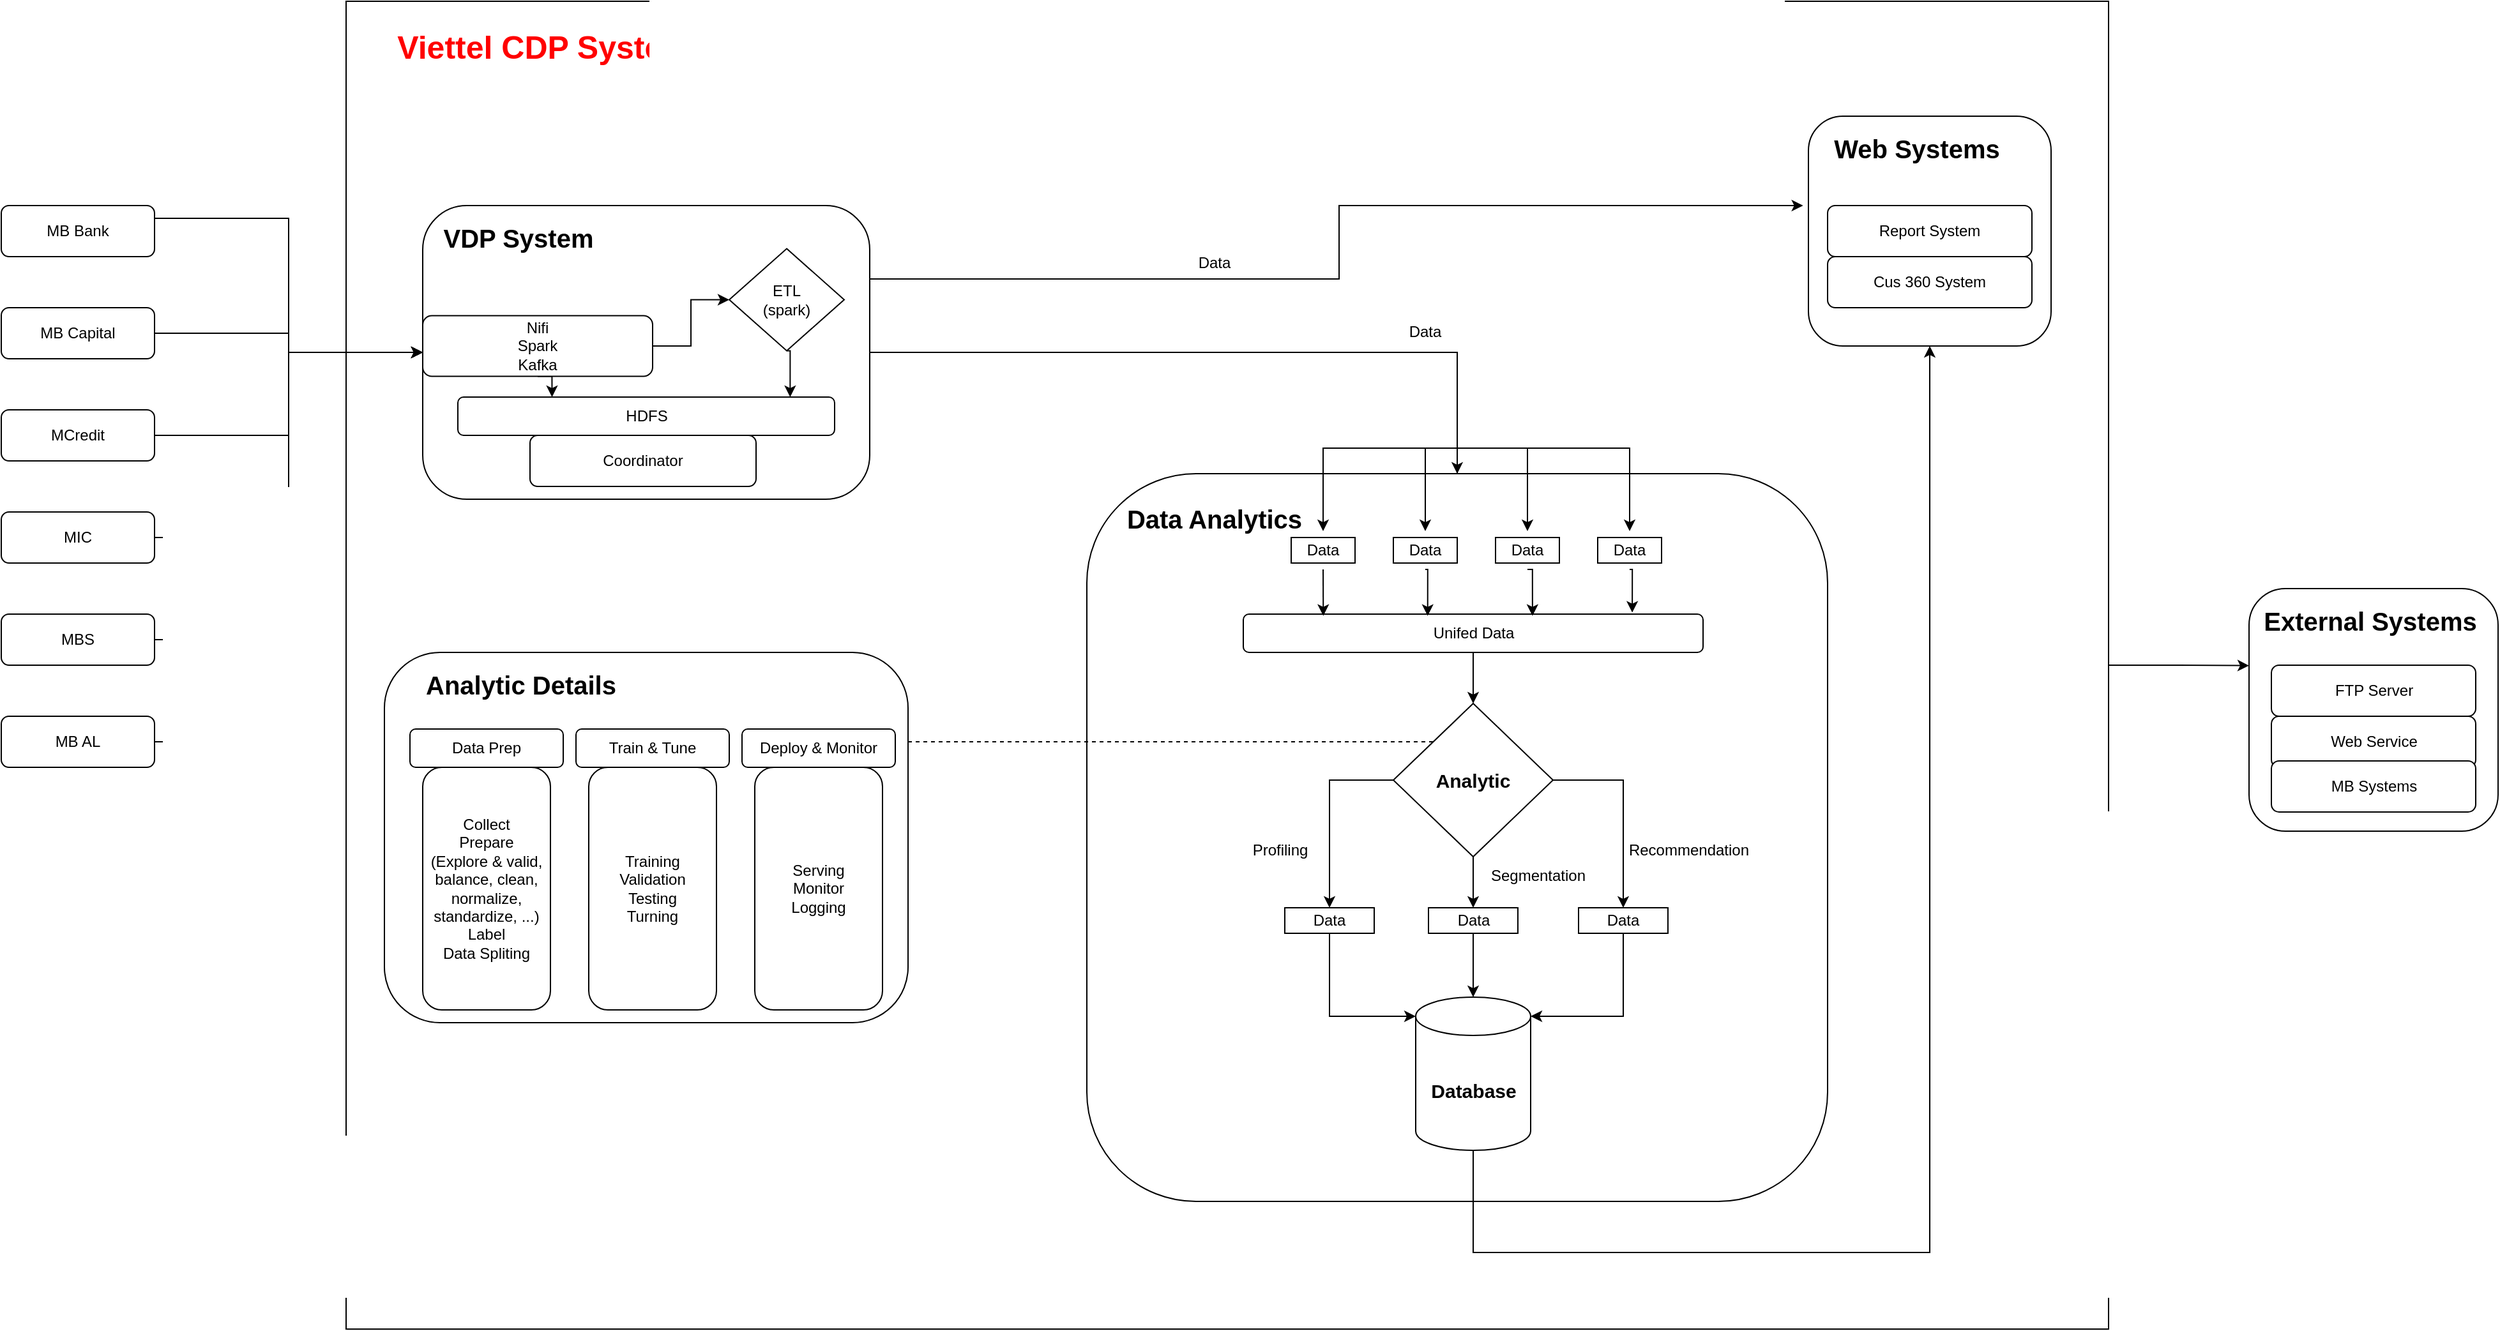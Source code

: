 <mxfile version="15.9.1" type="github">
  <diagram id="E9fBT4m2V5TzD126yxOy" name="Page-1">
    <mxGraphModel dx="2089" dy="1109" grid="1" gridSize="10" guides="1" tooltips="1" connect="1" arrows="1" fold="1" page="1" pageScale="1" pageWidth="827" pageHeight="1169" math="0" shadow="0">
      <root>
        <mxCell id="0" />
        <mxCell id="1" parent="0" />
        <mxCell id="HtLVL3ucZdKSQipHc-B--118" style="edgeStyle=orthogonalEdgeStyle;rounded=0;orthogonalLoop=1;jettySize=auto;html=1;exitX=1;exitY=0.5;exitDx=0;exitDy=0;" edge="1" parent="1" source="HtLVL3ucZdKSQipHc-B--117">
          <mxGeometry relative="1" as="geometry">
            <mxPoint x="1910" y="590.333" as="targetPoint" />
          </mxGeometry>
        </mxCell>
        <mxCell id="HtLVL3ucZdKSQipHc-B--117" value="" style="rounded=0;whiteSpace=wrap;html=1;" vertex="1" parent="1">
          <mxGeometry x="420" y="70" width="1380" height="1040" as="geometry" />
        </mxCell>
        <mxCell id="HtLVL3ucZdKSQipHc-B--114" value="" style="rounded=1;whiteSpace=wrap;html=1;" vertex="1" parent="1">
          <mxGeometry x="1565" y="160" width="190" height="180" as="geometry" />
        </mxCell>
        <mxCell id="HtLVL3ucZdKSQipHc-B--90" value="" style="rounded=1;whiteSpace=wrap;html=1;" vertex="1" parent="1">
          <mxGeometry x="1910" y="530" width="195" height="190" as="geometry" />
        </mxCell>
        <mxCell id="HtLVL3ucZdKSQipHc-B--38" value="" style="rounded=1;whiteSpace=wrap;html=1;" vertex="1" parent="1">
          <mxGeometry x="1000" y="440" width="580" height="570" as="geometry" />
        </mxCell>
        <mxCell id="HtLVL3ucZdKSQipHc-B--84" style="edgeStyle=orthogonalEdgeStyle;rounded=0;orthogonalLoop=1;jettySize=auto;html=1;exitX=0.5;exitY=0;exitDx=0;exitDy=0;entryX=0.5;entryY=0;entryDx=0;entryDy=0;" edge="1" parent="1" source="HtLVL3ucZdKSQipHc-B--38" target="HtLVL3ucZdKSQipHc-B--42">
          <mxGeometry relative="1" as="geometry" />
        </mxCell>
        <mxCell id="HtLVL3ucZdKSQipHc-B--85" style="edgeStyle=orthogonalEdgeStyle;rounded=0;orthogonalLoop=1;jettySize=auto;html=1;exitX=0.5;exitY=0;exitDx=0;exitDy=0;entryX=0.5;entryY=0;entryDx=0;entryDy=0;" edge="1" parent="1" source="HtLVL3ucZdKSQipHc-B--38" target="HtLVL3ucZdKSQipHc-B--49">
          <mxGeometry relative="1" as="geometry" />
        </mxCell>
        <mxCell id="HtLVL3ucZdKSQipHc-B--86" style="edgeStyle=orthogonalEdgeStyle;rounded=0;orthogonalLoop=1;jettySize=auto;html=1;exitX=0.5;exitY=0;exitDx=0;exitDy=0;entryX=0.5;entryY=0;entryDx=0;entryDy=0;" edge="1" parent="1" source="HtLVL3ucZdKSQipHc-B--38" target="HtLVL3ucZdKSQipHc-B--50">
          <mxGeometry relative="1" as="geometry" />
        </mxCell>
        <mxCell id="HtLVL3ucZdKSQipHc-B--87" style="edgeStyle=orthogonalEdgeStyle;rounded=0;orthogonalLoop=1;jettySize=auto;html=1;exitX=0.5;exitY=0;exitDx=0;exitDy=0;entryX=0.5;entryY=0;entryDx=0;entryDy=0;" edge="1" parent="1" source="HtLVL3ucZdKSQipHc-B--38" target="HtLVL3ucZdKSQipHc-B--51">
          <mxGeometry relative="1" as="geometry" />
        </mxCell>
        <mxCell id="HtLVL3ucZdKSQipHc-B--63" style="edgeStyle=orthogonalEdgeStyle;rounded=0;orthogonalLoop=1;jettySize=auto;html=1;exitX=1;exitY=0.5;exitDx=0;exitDy=0;entryX=0;entryY=0.5;entryDx=0;entryDy=0;" edge="1" parent="1" source="dM-LrjkzCSH52umCXKLX-1" target="dM-LrjkzCSH52umCXKLX-8">
          <mxGeometry relative="1" as="geometry" />
        </mxCell>
        <mxCell id="dM-LrjkzCSH52umCXKLX-1" value="MB AL" style="rounded=1;whiteSpace=wrap;html=1;" parent="1" vertex="1">
          <mxGeometry x="150" y="630" width="120" height="40" as="geometry" />
        </mxCell>
        <mxCell id="HtLVL3ucZdKSQipHc-B--69" style="edgeStyle=orthogonalEdgeStyle;rounded=0;orthogonalLoop=1;jettySize=auto;html=1;exitX=1;exitY=0.5;exitDx=0;exitDy=0;entryX=0;entryY=0.5;entryDx=0;entryDy=0;" edge="1" parent="1" source="dM-LrjkzCSH52umCXKLX-2" target="dM-LrjkzCSH52umCXKLX-8">
          <mxGeometry relative="1" as="geometry" />
        </mxCell>
        <mxCell id="dM-LrjkzCSH52umCXKLX-2" value="MB Capital" style="rounded=1;whiteSpace=wrap;html=1;" parent="1" vertex="1">
          <mxGeometry x="150" y="310" width="120" height="40" as="geometry" />
        </mxCell>
        <mxCell id="HtLVL3ucZdKSQipHc-B--66" style="edgeStyle=orthogonalEdgeStyle;rounded=0;orthogonalLoop=1;jettySize=auto;html=1;exitX=1;exitY=0.25;exitDx=0;exitDy=0;entryX=0;entryY=0.5;entryDx=0;entryDy=0;" edge="1" parent="1" source="dM-LrjkzCSH52umCXKLX-3" target="dM-LrjkzCSH52umCXKLX-8">
          <mxGeometry relative="1" as="geometry" />
        </mxCell>
        <mxCell id="dM-LrjkzCSH52umCXKLX-3" value="MB Bank" style="rounded=1;whiteSpace=wrap;html=1;labelBackgroundColor=default;" parent="1" vertex="1">
          <mxGeometry x="150" y="230" width="120" height="40" as="geometry" />
        </mxCell>
        <mxCell id="HtLVL3ucZdKSQipHc-B--75" style="edgeStyle=orthogonalEdgeStyle;rounded=0;orthogonalLoop=1;jettySize=auto;html=1;exitX=1;exitY=0.5;exitDx=0;exitDy=0;entryX=0;entryY=0.5;entryDx=0;entryDy=0;" edge="1" parent="1" source="dM-LrjkzCSH52umCXKLX-4" target="dM-LrjkzCSH52umCXKLX-8">
          <mxGeometry relative="1" as="geometry" />
        </mxCell>
        <mxCell id="dM-LrjkzCSH52umCXKLX-4" value="MCredit" style="rounded=1;whiteSpace=wrap;html=1;" parent="1" vertex="1">
          <mxGeometry x="150" y="390" width="120" height="40" as="geometry" />
        </mxCell>
        <mxCell id="HtLVL3ucZdKSQipHc-B--65" style="edgeStyle=orthogonalEdgeStyle;rounded=0;orthogonalLoop=1;jettySize=auto;html=1;exitX=1;exitY=0.5;exitDx=0;exitDy=0;entryX=0;entryY=0.5;entryDx=0;entryDy=0;" edge="1" parent="1" source="dM-LrjkzCSH52umCXKLX-5" target="dM-LrjkzCSH52umCXKLX-8">
          <mxGeometry relative="1" as="geometry" />
        </mxCell>
        <mxCell id="dM-LrjkzCSH52umCXKLX-5" value="MIC" style="rounded=1;whiteSpace=wrap;html=1;" parent="1" vertex="1">
          <mxGeometry x="150" y="470" width="120" height="40" as="geometry" />
        </mxCell>
        <mxCell id="HtLVL3ucZdKSQipHc-B--64" style="edgeStyle=orthogonalEdgeStyle;rounded=0;orthogonalLoop=1;jettySize=auto;html=1;exitX=1;exitY=0.5;exitDx=0;exitDy=0;entryX=0;entryY=0.5;entryDx=0;entryDy=0;" edge="1" parent="1" source="dM-LrjkzCSH52umCXKLX-6" target="dM-LrjkzCSH52umCXKLX-8">
          <mxGeometry relative="1" as="geometry" />
        </mxCell>
        <mxCell id="dM-LrjkzCSH52umCXKLX-6" value="MBS" style="rounded=1;whiteSpace=wrap;html=1;" parent="1" vertex="1">
          <mxGeometry x="150" y="550" width="120" height="40" as="geometry" />
        </mxCell>
        <mxCell id="HtLVL3ucZdKSQipHc-B--82" style="edgeStyle=orthogonalEdgeStyle;rounded=0;orthogonalLoop=1;jettySize=auto;html=1;exitX=1;exitY=0.5;exitDx=0;exitDy=0;entryX=0.5;entryY=0;entryDx=0;entryDy=0;" edge="1" parent="1" source="dM-LrjkzCSH52umCXKLX-8" target="HtLVL3ucZdKSQipHc-B--38">
          <mxGeometry relative="1" as="geometry" />
        </mxCell>
        <mxCell id="HtLVL3ucZdKSQipHc-B--116" style="edgeStyle=orthogonalEdgeStyle;rounded=0;orthogonalLoop=1;jettySize=auto;html=1;exitX=1;exitY=0.25;exitDx=0;exitDy=0;entryX=-0.022;entryY=0.389;entryDx=0;entryDy=0;entryPerimeter=0;" edge="1" parent="1" source="dM-LrjkzCSH52umCXKLX-8" target="HtLVL3ucZdKSQipHc-B--114">
          <mxGeometry relative="1" as="geometry">
            <mxPoint x="1560" y="230" as="targetPoint" />
          </mxGeometry>
        </mxCell>
        <mxCell id="dM-LrjkzCSH52umCXKLX-8" value="" style="rounded=1;whiteSpace=wrap;html=1;" parent="1" vertex="1">
          <mxGeometry x="480" y="230" width="350" height="230" as="geometry" />
        </mxCell>
        <mxCell id="dM-LrjkzCSH52umCXKLX-9" value="VDP System" style="text;html=1;strokeColor=none;fillColor=none;align=center;verticalAlign=middle;whiteSpace=wrap;rounded=0;fontSize=20;fontColor=#000000;fontStyle=1" parent="1" vertex="1">
          <mxGeometry x="490" y="240" width="130" height="30" as="geometry" />
        </mxCell>
        <mxCell id="dM-LrjkzCSH52umCXKLX-10" value="HDFS" style="rounded=1;whiteSpace=wrap;html=1;" parent="1" vertex="1">
          <mxGeometry x="507.5" y="380" width="295" height="30" as="geometry" />
        </mxCell>
        <mxCell id="HtLVL3ucZdKSQipHc-B--79" style="edgeStyle=orthogonalEdgeStyle;rounded=0;orthogonalLoop=1;jettySize=auto;html=1;exitX=0.5;exitY=1;exitDx=0;exitDy=0;entryX=0.882;entryY=0;entryDx=0;entryDy=0;entryPerimeter=0;" edge="1" parent="1" source="dM-LrjkzCSH52umCXKLX-12" target="dM-LrjkzCSH52umCXKLX-10">
          <mxGeometry relative="1" as="geometry" />
        </mxCell>
        <mxCell id="dM-LrjkzCSH52umCXKLX-12" value="ETL&lt;br&gt;(spark)" style="rhombus;whiteSpace=wrap;html=1;" parent="1" vertex="1">
          <mxGeometry x="720" y="263.75" width="90" height="80" as="geometry" />
        </mxCell>
        <mxCell id="dM-LrjkzCSH52umCXKLX-13" value="" style="rounded=1;whiteSpace=wrap;html=1;" parent="1" vertex="1">
          <mxGeometry x="450" y="580" width="410" height="290" as="geometry" />
        </mxCell>
        <mxCell id="HtLVL3ucZdKSQipHc-B--103" style="edgeStyle=orthogonalEdgeStyle;rounded=0;orthogonalLoop=1;jettySize=auto;html=1;exitX=0.5;exitY=1;exitDx=0;exitDy=0;entryX=0.5;entryY=0;entryDx=0;entryDy=0;" edge="1" parent="1" source="dM-LrjkzCSH52umCXKLX-20" target="dM-LrjkzCSH52umCXKLX-21">
          <mxGeometry relative="1" as="geometry" />
        </mxCell>
        <mxCell id="dM-LrjkzCSH52umCXKLX-20" value="Unifed Data" style="rounded=1;whiteSpace=wrap;html=1;" parent="1" vertex="1">
          <mxGeometry x="1122.5" y="550" width="360" height="30" as="geometry" />
        </mxCell>
        <mxCell id="HtLVL3ucZdKSQipHc-B--104" style="edgeStyle=orthogonalEdgeStyle;rounded=0;orthogonalLoop=1;jettySize=auto;html=1;exitX=0.5;exitY=1;exitDx=0;exitDy=0;entryX=0.5;entryY=0;entryDx=0;entryDy=0;" edge="1" parent="1" source="dM-LrjkzCSH52umCXKLX-21" target="HtLVL3ucZdKSQipHc-B--96">
          <mxGeometry relative="1" as="geometry" />
        </mxCell>
        <mxCell id="HtLVL3ucZdKSQipHc-B--105" style="edgeStyle=orthogonalEdgeStyle;rounded=0;orthogonalLoop=1;jettySize=auto;html=1;exitX=0;exitY=0.5;exitDx=0;exitDy=0;entryX=0.5;entryY=0;entryDx=0;entryDy=0;" edge="1" parent="1" source="dM-LrjkzCSH52umCXKLX-21" target="HtLVL3ucZdKSQipHc-B--95">
          <mxGeometry relative="1" as="geometry" />
        </mxCell>
        <mxCell id="HtLVL3ucZdKSQipHc-B--106" style="edgeStyle=orthogonalEdgeStyle;rounded=0;orthogonalLoop=1;jettySize=auto;html=1;exitX=1;exitY=0.5;exitDx=0;exitDy=0;entryX=0.5;entryY=0;entryDx=0;entryDy=0;" edge="1" parent="1" source="dM-LrjkzCSH52umCXKLX-21" target="HtLVL3ucZdKSQipHc-B--97">
          <mxGeometry relative="1" as="geometry" />
        </mxCell>
        <mxCell id="dM-LrjkzCSH52umCXKLX-21" value="Analytic" style="rhombus;whiteSpace=wrap;html=1;fontSize=15;fontStyle=1" parent="1" vertex="1">
          <mxGeometry x="1240" y="620" width="125" height="120" as="geometry" />
        </mxCell>
        <mxCell id="dM-LrjkzCSH52umCXKLX-24" value="Data Analytics&lt;br style=&quot;font-size: 20px;&quot;&gt;" style="text;html=1;strokeColor=none;fillColor=none;align=center;verticalAlign=middle;whiteSpace=wrap;rounded=0;fontSize=20;fontColor=#000000;fontStyle=1" parent="1" vertex="1">
          <mxGeometry x="1030" y="460" width="140" height="30" as="geometry" />
        </mxCell>
        <mxCell id="HtLVL3ucZdKSQipHc-B--77" style="edgeStyle=orthogonalEdgeStyle;rounded=0;orthogonalLoop=1;jettySize=auto;html=1;exitX=1;exitY=0.5;exitDx=0;exitDy=0;entryX=0;entryY=0.5;entryDx=0;entryDy=0;" edge="1" parent="1" source="HtLVL3ucZdKSQipHc-B--2" target="dM-LrjkzCSH52umCXKLX-12">
          <mxGeometry relative="1" as="geometry" />
        </mxCell>
        <mxCell id="HtLVL3ucZdKSQipHc-B--80" style="edgeStyle=orthogonalEdgeStyle;rounded=0;orthogonalLoop=1;jettySize=auto;html=1;exitX=0.5;exitY=1;exitDx=0;exitDy=0;entryX=0.25;entryY=0;entryDx=0;entryDy=0;" edge="1" parent="1" source="HtLVL3ucZdKSQipHc-B--2" target="dM-LrjkzCSH52umCXKLX-10">
          <mxGeometry relative="1" as="geometry" />
        </mxCell>
        <mxCell id="HtLVL3ucZdKSQipHc-B--2" value="&lt;span&gt;Nifi&lt;/span&gt;&lt;br&gt;&lt;span&gt;Spark&lt;/span&gt;&lt;br&gt;&lt;span&gt;Kafka&lt;/span&gt;" style="rounded=1;whiteSpace=wrap;html=1;" vertex="1" parent="1">
          <mxGeometry x="480" y="316.25" width="180" height="47.5" as="geometry" />
        </mxCell>
        <mxCell id="HtLVL3ucZdKSQipHc-B--6" value="" style="rounded=0;whiteSpace=wrap;html=1;" vertex="1" parent="1">
          <mxGeometry x="1160" y="490" width="50" height="20" as="geometry" />
        </mxCell>
        <mxCell id="HtLVL3ucZdKSQipHc-B--7" value="" style="rounded=0;whiteSpace=wrap;html=1;" vertex="1" parent="1">
          <mxGeometry x="1240" y="490" width="50" height="20" as="geometry" />
        </mxCell>
        <mxCell id="HtLVL3ucZdKSQipHc-B--8" value="" style="rounded=0;whiteSpace=wrap;html=1;" vertex="1" parent="1">
          <mxGeometry x="1320" y="490" width="50" height="20" as="geometry" />
        </mxCell>
        <mxCell id="HtLVL3ucZdKSQipHc-B--9" value="" style="rounded=0;whiteSpace=wrap;html=1;" vertex="1" parent="1">
          <mxGeometry x="1400" y="490" width="50" height="20" as="geometry" />
        </mxCell>
        <mxCell id="HtLVL3ucZdKSQipHc-B--17" value="Report System" style="rounded=1;whiteSpace=wrap;html=1;" vertex="1" parent="1">
          <mxGeometry x="1580" y="230" width="160" height="40" as="geometry" />
        </mxCell>
        <mxCell id="HtLVL3ucZdKSQipHc-B--18" value="Cus 360 System" style="rounded=1;whiteSpace=wrap;html=1;" vertex="1" parent="1">
          <mxGeometry x="1580" y="270" width="160" height="40" as="geometry" />
        </mxCell>
        <mxCell id="HtLVL3ucZdKSQipHc-B--22" value="FTP Server" style="rounded=1;whiteSpace=wrap;html=1;" vertex="1" parent="1">
          <mxGeometry x="1927.5" y="590" width="160" height="40" as="geometry" />
        </mxCell>
        <mxCell id="HtLVL3ucZdKSQipHc-B--24" value="Web Service" style="rounded=1;whiteSpace=wrap;html=1;" vertex="1" parent="1">
          <mxGeometry x="1927.5" y="630" width="160" height="40" as="geometry" />
        </mxCell>
        <mxCell id="HtLVL3ucZdKSQipHc-B--25" value="MB Systems" style="rounded=1;whiteSpace=wrap;html=1;" vertex="1" parent="1">
          <mxGeometry x="1927.5" y="665" width="160" height="40" as="geometry" />
        </mxCell>
        <mxCell id="HtLVL3ucZdKSQipHc-B--30" value="Data Prep" style="rounded=1;whiteSpace=wrap;html=1;" vertex="1" parent="1">
          <mxGeometry x="470" y="640" width="120" height="30" as="geometry" />
        </mxCell>
        <mxCell id="HtLVL3ucZdKSQipHc-B--31" value="Train &amp;amp; Tune" style="rounded=1;whiteSpace=wrap;html=1;" vertex="1" parent="1">
          <mxGeometry x="600" y="640" width="120" height="30" as="geometry" />
        </mxCell>
        <mxCell id="HtLVL3ucZdKSQipHc-B--32" value="Deploy &amp;amp; Monitor" style="rounded=1;whiteSpace=wrap;html=1;" vertex="1" parent="1">
          <mxGeometry x="730" y="640" width="120" height="30" as="geometry" />
        </mxCell>
        <mxCell id="HtLVL3ucZdKSQipHc-B--33" value="Collect&lt;br&gt;Prepare&lt;br&gt;(Explore &amp;amp; valid, balance, clean, normalize, standardize, ...)&lt;br&gt;Label&lt;br&gt;Data Spliting" style="rounded=1;whiteSpace=wrap;html=1;" vertex="1" parent="1">
          <mxGeometry x="480" y="670" width="100" height="190" as="geometry" />
        </mxCell>
        <mxCell id="HtLVL3ucZdKSQipHc-B--34" value="Training&lt;br&gt;Validation&lt;br&gt;Testing&lt;br&gt;Turning" style="rounded=1;whiteSpace=wrap;html=1;" vertex="1" parent="1">
          <mxGeometry x="610" y="670" width="100" height="190" as="geometry" />
        </mxCell>
        <mxCell id="HtLVL3ucZdKSQipHc-B--35" value="Serving&lt;br&gt;Monitor&lt;br&gt;Logging&lt;br&gt;" style="rounded=1;whiteSpace=wrap;html=1;" vertex="1" parent="1">
          <mxGeometry x="740" y="670" width="100" height="190" as="geometry" />
        </mxCell>
        <mxCell id="HtLVL3ucZdKSQipHc-B--113" style="edgeStyle=orthogonalEdgeStyle;rounded=0;orthogonalLoop=1;jettySize=auto;html=1;exitX=0.5;exitY=1;exitDx=0;exitDy=0;exitPerimeter=0;" edge="1" parent="1" source="HtLVL3ucZdKSQipHc-B--40">
          <mxGeometry relative="1" as="geometry">
            <mxPoint x="1660" y="340" as="targetPoint" />
            <Array as="points">
              <mxPoint x="1303" y="1050" />
              <mxPoint x="1660" y="1050" />
            </Array>
          </mxGeometry>
        </mxCell>
        <mxCell id="HtLVL3ucZdKSQipHc-B--40" value="Database" style="shape=cylinder3;whiteSpace=wrap;html=1;boundedLbl=1;backgroundOutline=1;size=15;fontSize=15;fontStyle=1" vertex="1" parent="1">
          <mxGeometry x="1257.5" y="850" width="90" height="120" as="geometry" />
        </mxCell>
        <mxCell id="HtLVL3ucZdKSQipHc-B--98" style="edgeStyle=orthogonalEdgeStyle;rounded=0;orthogonalLoop=1;jettySize=auto;html=1;exitX=0.5;exitY=1;exitDx=0;exitDy=0;entryX=0.174;entryY=0.045;entryDx=0;entryDy=0;entryPerimeter=0;" edge="1" parent="1" source="HtLVL3ucZdKSQipHc-B--42" target="dM-LrjkzCSH52umCXKLX-20">
          <mxGeometry relative="1" as="geometry" />
        </mxCell>
        <mxCell id="HtLVL3ucZdKSQipHc-B--42" value="Data" style="text;html=1;strokeColor=none;fillColor=none;align=center;verticalAlign=middle;whiteSpace=wrap;rounded=0;" vertex="1" parent="1">
          <mxGeometry x="1155" y="485" width="60" height="30" as="geometry" />
        </mxCell>
        <mxCell id="HtLVL3ucZdKSQipHc-B--100" style="edgeStyle=orthogonalEdgeStyle;rounded=0;orthogonalLoop=1;jettySize=auto;html=1;exitX=0.5;exitY=1;exitDx=0;exitDy=0;entryX=0.401;entryY=0.045;entryDx=0;entryDy=0;entryPerimeter=0;" edge="1" parent="1" source="HtLVL3ucZdKSQipHc-B--49" target="dM-LrjkzCSH52umCXKLX-20">
          <mxGeometry relative="1" as="geometry" />
        </mxCell>
        <mxCell id="HtLVL3ucZdKSQipHc-B--49" value="Data" style="text;html=1;strokeColor=none;fillColor=none;align=center;verticalAlign=middle;whiteSpace=wrap;rounded=0;" vertex="1" parent="1">
          <mxGeometry x="1235" y="485" width="60" height="30" as="geometry" />
        </mxCell>
        <mxCell id="HtLVL3ucZdKSQipHc-B--101" style="edgeStyle=orthogonalEdgeStyle;rounded=0;orthogonalLoop=1;jettySize=auto;html=1;exitX=0.5;exitY=1;exitDx=0;exitDy=0;entryX=0.629;entryY=0.045;entryDx=0;entryDy=0;entryPerimeter=0;" edge="1" parent="1" source="HtLVL3ucZdKSQipHc-B--50" target="dM-LrjkzCSH52umCXKLX-20">
          <mxGeometry relative="1" as="geometry" />
        </mxCell>
        <mxCell id="HtLVL3ucZdKSQipHc-B--50" value="Data" style="text;html=1;strokeColor=none;fillColor=none;align=center;verticalAlign=middle;whiteSpace=wrap;rounded=0;" vertex="1" parent="1">
          <mxGeometry x="1315" y="485" width="60" height="30" as="geometry" />
        </mxCell>
        <mxCell id="HtLVL3ucZdKSQipHc-B--102" style="edgeStyle=orthogonalEdgeStyle;rounded=0;orthogonalLoop=1;jettySize=auto;html=1;exitX=0.5;exitY=1;exitDx=0;exitDy=0;entryX=0.846;entryY=-0.04;entryDx=0;entryDy=0;entryPerimeter=0;" edge="1" parent="1" source="HtLVL3ucZdKSQipHc-B--51" target="dM-LrjkzCSH52umCXKLX-20">
          <mxGeometry relative="1" as="geometry" />
        </mxCell>
        <mxCell id="HtLVL3ucZdKSQipHc-B--51" value="Data" style="text;html=1;strokeColor=none;fillColor=none;align=center;verticalAlign=middle;whiteSpace=wrap;rounded=0;" vertex="1" parent="1">
          <mxGeometry x="1395" y="485" width="60" height="30" as="geometry" />
        </mxCell>
        <mxCell id="HtLVL3ucZdKSQipHc-B--61" value="Coordinator" style="rounded=1;whiteSpace=wrap;html=1;" vertex="1" parent="1">
          <mxGeometry x="564" y="410" width="177" height="40" as="geometry" />
        </mxCell>
        <mxCell id="HtLVL3ucZdKSQipHc-B--110" style="edgeStyle=orthogonalEdgeStyle;rounded=0;orthogonalLoop=1;jettySize=auto;html=1;exitX=0.5;exitY=1;exitDx=0;exitDy=0;entryX=0;entryY=0;entryDx=0;entryDy=15;entryPerimeter=0;" edge="1" parent="1" source="HtLVL3ucZdKSQipHc-B--95" target="HtLVL3ucZdKSQipHc-B--40">
          <mxGeometry relative="1" as="geometry" />
        </mxCell>
        <mxCell id="HtLVL3ucZdKSQipHc-B--95" value="Data" style="rounded=0;whiteSpace=wrap;html=1;" vertex="1" parent="1">
          <mxGeometry x="1155" y="780" width="70" height="20" as="geometry" />
        </mxCell>
        <mxCell id="HtLVL3ucZdKSQipHc-B--109" style="edgeStyle=orthogonalEdgeStyle;rounded=0;orthogonalLoop=1;jettySize=auto;html=1;exitX=0.5;exitY=1;exitDx=0;exitDy=0;entryX=0.5;entryY=0;entryDx=0;entryDy=0;entryPerimeter=0;" edge="1" parent="1" source="HtLVL3ucZdKSQipHc-B--96" target="HtLVL3ucZdKSQipHc-B--40">
          <mxGeometry relative="1" as="geometry" />
        </mxCell>
        <mxCell id="HtLVL3ucZdKSQipHc-B--96" value="Data" style="rounded=0;whiteSpace=wrap;html=1;" vertex="1" parent="1">
          <mxGeometry x="1267.5" y="780" width="70" height="20" as="geometry" />
        </mxCell>
        <mxCell id="HtLVL3ucZdKSQipHc-B--108" style="edgeStyle=orthogonalEdgeStyle;rounded=0;orthogonalLoop=1;jettySize=auto;html=1;exitX=0.5;exitY=1;exitDx=0;exitDy=0;entryX=1;entryY=0;entryDx=0;entryDy=15;entryPerimeter=0;" edge="1" parent="1" source="HtLVL3ucZdKSQipHc-B--97" target="HtLVL3ucZdKSQipHc-B--40">
          <mxGeometry relative="1" as="geometry">
            <mxPoint x="1300" y="850" as="targetPoint" />
          </mxGeometry>
        </mxCell>
        <mxCell id="HtLVL3ucZdKSQipHc-B--97" value="Data" style="rounded=0;whiteSpace=wrap;html=1;" vertex="1" parent="1">
          <mxGeometry x="1385" y="780" width="70" height="20" as="geometry" />
        </mxCell>
        <mxCell id="HtLVL3ucZdKSQipHc-B--112" value="" style="endArrow=none;dashed=1;html=1;rounded=0;entryX=0;entryY=0;entryDx=0;entryDy=0;" edge="1" parent="1" target="dM-LrjkzCSH52umCXKLX-21">
          <mxGeometry width="50" height="50" relative="1" as="geometry">
            <mxPoint x="860" y="650" as="sourcePoint" />
            <mxPoint x="940" y="630" as="targetPoint" />
          </mxGeometry>
        </mxCell>
        <mxCell id="HtLVL3ucZdKSQipHc-B--115" value="Web Systems" style="text;html=1;strokeColor=none;fillColor=none;align=center;verticalAlign=middle;whiteSpace=wrap;rounded=0;fontSize=20;fontColor=#000000;fontStyle=1" vertex="1" parent="1">
          <mxGeometry x="1580" y="170" width="140" height="30" as="geometry" />
        </mxCell>
        <mxCell id="HtLVL3ucZdKSQipHc-B--119" value="External Systems" style="text;html=1;strokeColor=none;fillColor=none;align=center;verticalAlign=middle;whiteSpace=wrap;rounded=0;fontSize=20;fontColor=#000000;fontStyle=1" vertex="1" parent="1">
          <mxGeometry x="1920" y="540" width="170" height="30" as="geometry" />
        </mxCell>
        <mxCell id="HtLVL3ucZdKSQipHc-B--120" value="Analytic Details" style="text;html=1;strokeColor=none;fillColor=none;align=center;verticalAlign=middle;whiteSpace=wrap;rounded=0;fontSize=20;fontColor=#000000;fontStyle=1" vertex="1" parent="1">
          <mxGeometry x="474" y="590" width="166" height="30" as="geometry" />
        </mxCell>
        <mxCell id="HtLVL3ucZdKSQipHc-B--122" value="Data" style="text;html=1;strokeColor=none;fillColor=none;align=center;verticalAlign=middle;whiteSpace=wrap;rounded=0;" vertex="1" parent="1">
          <mxGeometry x="1070" y="260" width="60" height="30" as="geometry" />
        </mxCell>
        <mxCell id="HtLVL3ucZdKSQipHc-B--124" value="Data" style="text;html=1;strokeColor=none;fillColor=none;align=center;verticalAlign=middle;whiteSpace=wrap;rounded=0;" vertex="1" parent="1">
          <mxGeometry x="1235" y="313.75" width="60" height="30" as="geometry" />
        </mxCell>
        <mxCell id="HtLVL3ucZdKSQipHc-B--126" value="Profiling" style="text;html=1;strokeColor=none;fillColor=none;align=center;verticalAlign=middle;whiteSpace=wrap;rounded=0;" vertex="1" parent="1">
          <mxGeometry x="1110" y="720" width="83" height="30" as="geometry" />
        </mxCell>
        <mxCell id="HtLVL3ucZdKSQipHc-B--127" value="Segmentation" style="text;html=1;strokeColor=none;fillColor=none;align=center;verticalAlign=middle;whiteSpace=wrap;rounded=0;" vertex="1" parent="1">
          <mxGeometry x="1312" y="740" width="83" height="30" as="geometry" />
        </mxCell>
        <mxCell id="HtLVL3ucZdKSQipHc-B--128" value="Recommendation" style="text;html=1;strokeColor=none;fillColor=none;align=center;verticalAlign=middle;whiteSpace=wrap;rounded=0;" vertex="1" parent="1">
          <mxGeometry x="1430" y="720" width="83" height="30" as="geometry" />
        </mxCell>
        <mxCell id="HtLVL3ucZdKSQipHc-B--129" value="Viettel CDP System" style="text;html=1;strokeColor=none;fillColor=none;align=center;verticalAlign=middle;whiteSpace=wrap;rounded=0;fontSize=25;fontColor=#FF0000;fontStyle=1" vertex="1" parent="1">
          <mxGeometry x="440" y="90" width="270" height="30" as="geometry" />
        </mxCell>
      </root>
    </mxGraphModel>
  </diagram>
</mxfile>
